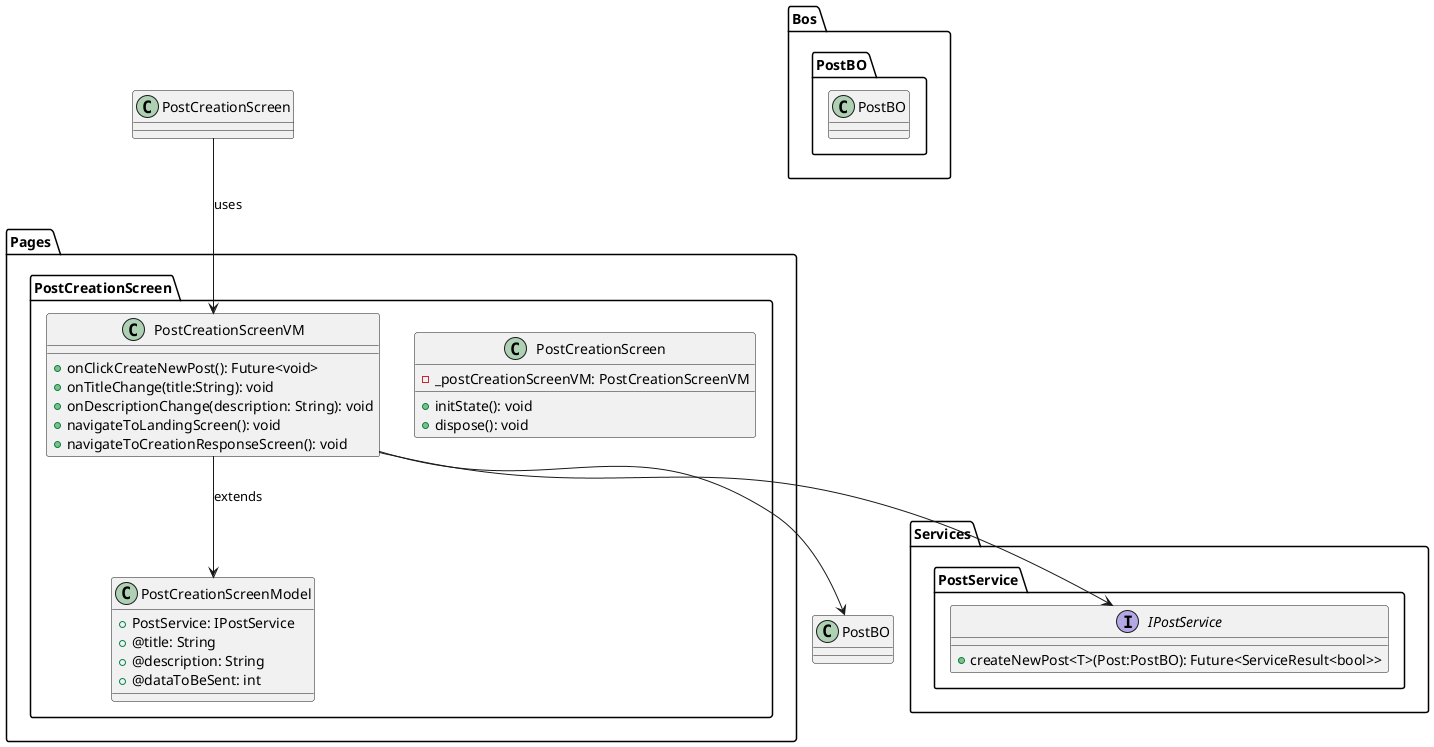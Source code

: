 @startuml PostCreationScreen Class Diagram 

package Pages{
    package PostCreationScreen{
        Class PostCreationScreen{
            - _postCreationScreenVM: PostCreationScreenVM
            + initState(): void 
            + dispose(): void
          
        }
        class PostCreationScreenVM{
            + onClickCreateNewPost(): Future<void>
            + onTitleChange(title:String): void 
            + onDescriptionChange(description: String): void 
            + navigateToLandingScreen(): void 
            + navigateToCreationResponseScreen(): void
        }

        class PostCreationScreenModel{
            + PostService: IPostService
            + @title: String
            + @description: String
            + @dataToBeSent: int
        }
    }
}

package Bos{
    package PostBO{
        Class PostBO{
        }
    }
}

package Services{
    package PostService{
        Interface IPostService{
            + createNewPost<T>(Post:PostBO): Future<ServiceResult<bool>>
        }
    }
}

PostCreationScreen --> PostCreationScreenVM: uses
PostCreationScreenVM --> PostCreationScreenModel: extends
PostCreationScreenVM --> PostBO
PostCreationScreenVM --> IPostService

@enduml